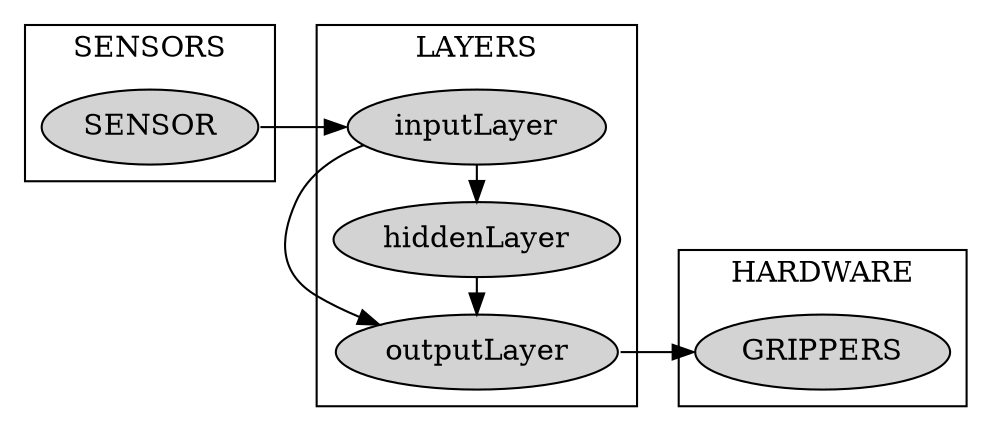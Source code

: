 digraph ANN {
	graph [rankdir=LR]
	subgraph cluster_2 {
		node [style=filled]
		color=black label=SENSORS
		SENSOR
	}
	subgraph cluster_1 {
		node [style=filled]
		color=black label=LAYERS
		inputLayer -> hiddenLayer [constraint=false]
		inputLayer -> outputLayer [constraint=false]
		hiddenLayer -> outputLayer [constraint=false]
	}
	subgraph cluster_0 {
		node [style=filled]
		color=black label=HARDWARE
		GRIPPERS
	}
	outputLayer:e -> GRIPPERS:w
	SENSOR:e -> inputLayer:w
}
